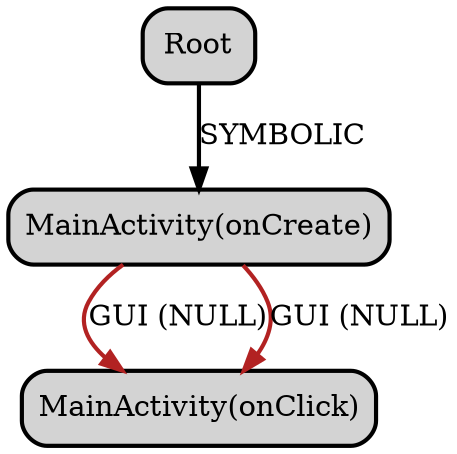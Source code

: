 digraph "CallGraph" {
    node [style="rounded,bold,filled"];
    node [shape=box];
    "Root" [label="Root",];
    "luankevinferreira.expenses.MainActivity: void onCreate(android.os.Bundle)" [label="MainActivity(onCreate)",];
    "Root"->"luankevinferreira.expenses.MainActivity: void onCreate(android.os.Bundle)" [label="SYMBOLIC",style=bold,color=black,];
    "luankevinferreira.expenses.MainActivity: void onClick(android.view.View)" [label="MainActivity(onClick)",label="MainActivity(onClick)",];
    "luankevinferreira.expenses.MainActivity: void onCreate(android.os.Bundle)"->"luankevinferreira.expenses.MainActivity: void onClick(android.view.View)" [label="GUI (NULL)",style=bold,color=firebrick,];
    "luankevinferreira.expenses.MainActivity: void onCreate(android.os.Bundle)"->"luankevinferreira.expenses.MainActivity: void onClick(android.view.View)" [label="GUI (NULL)",style=bold,color=firebrick,];
}
